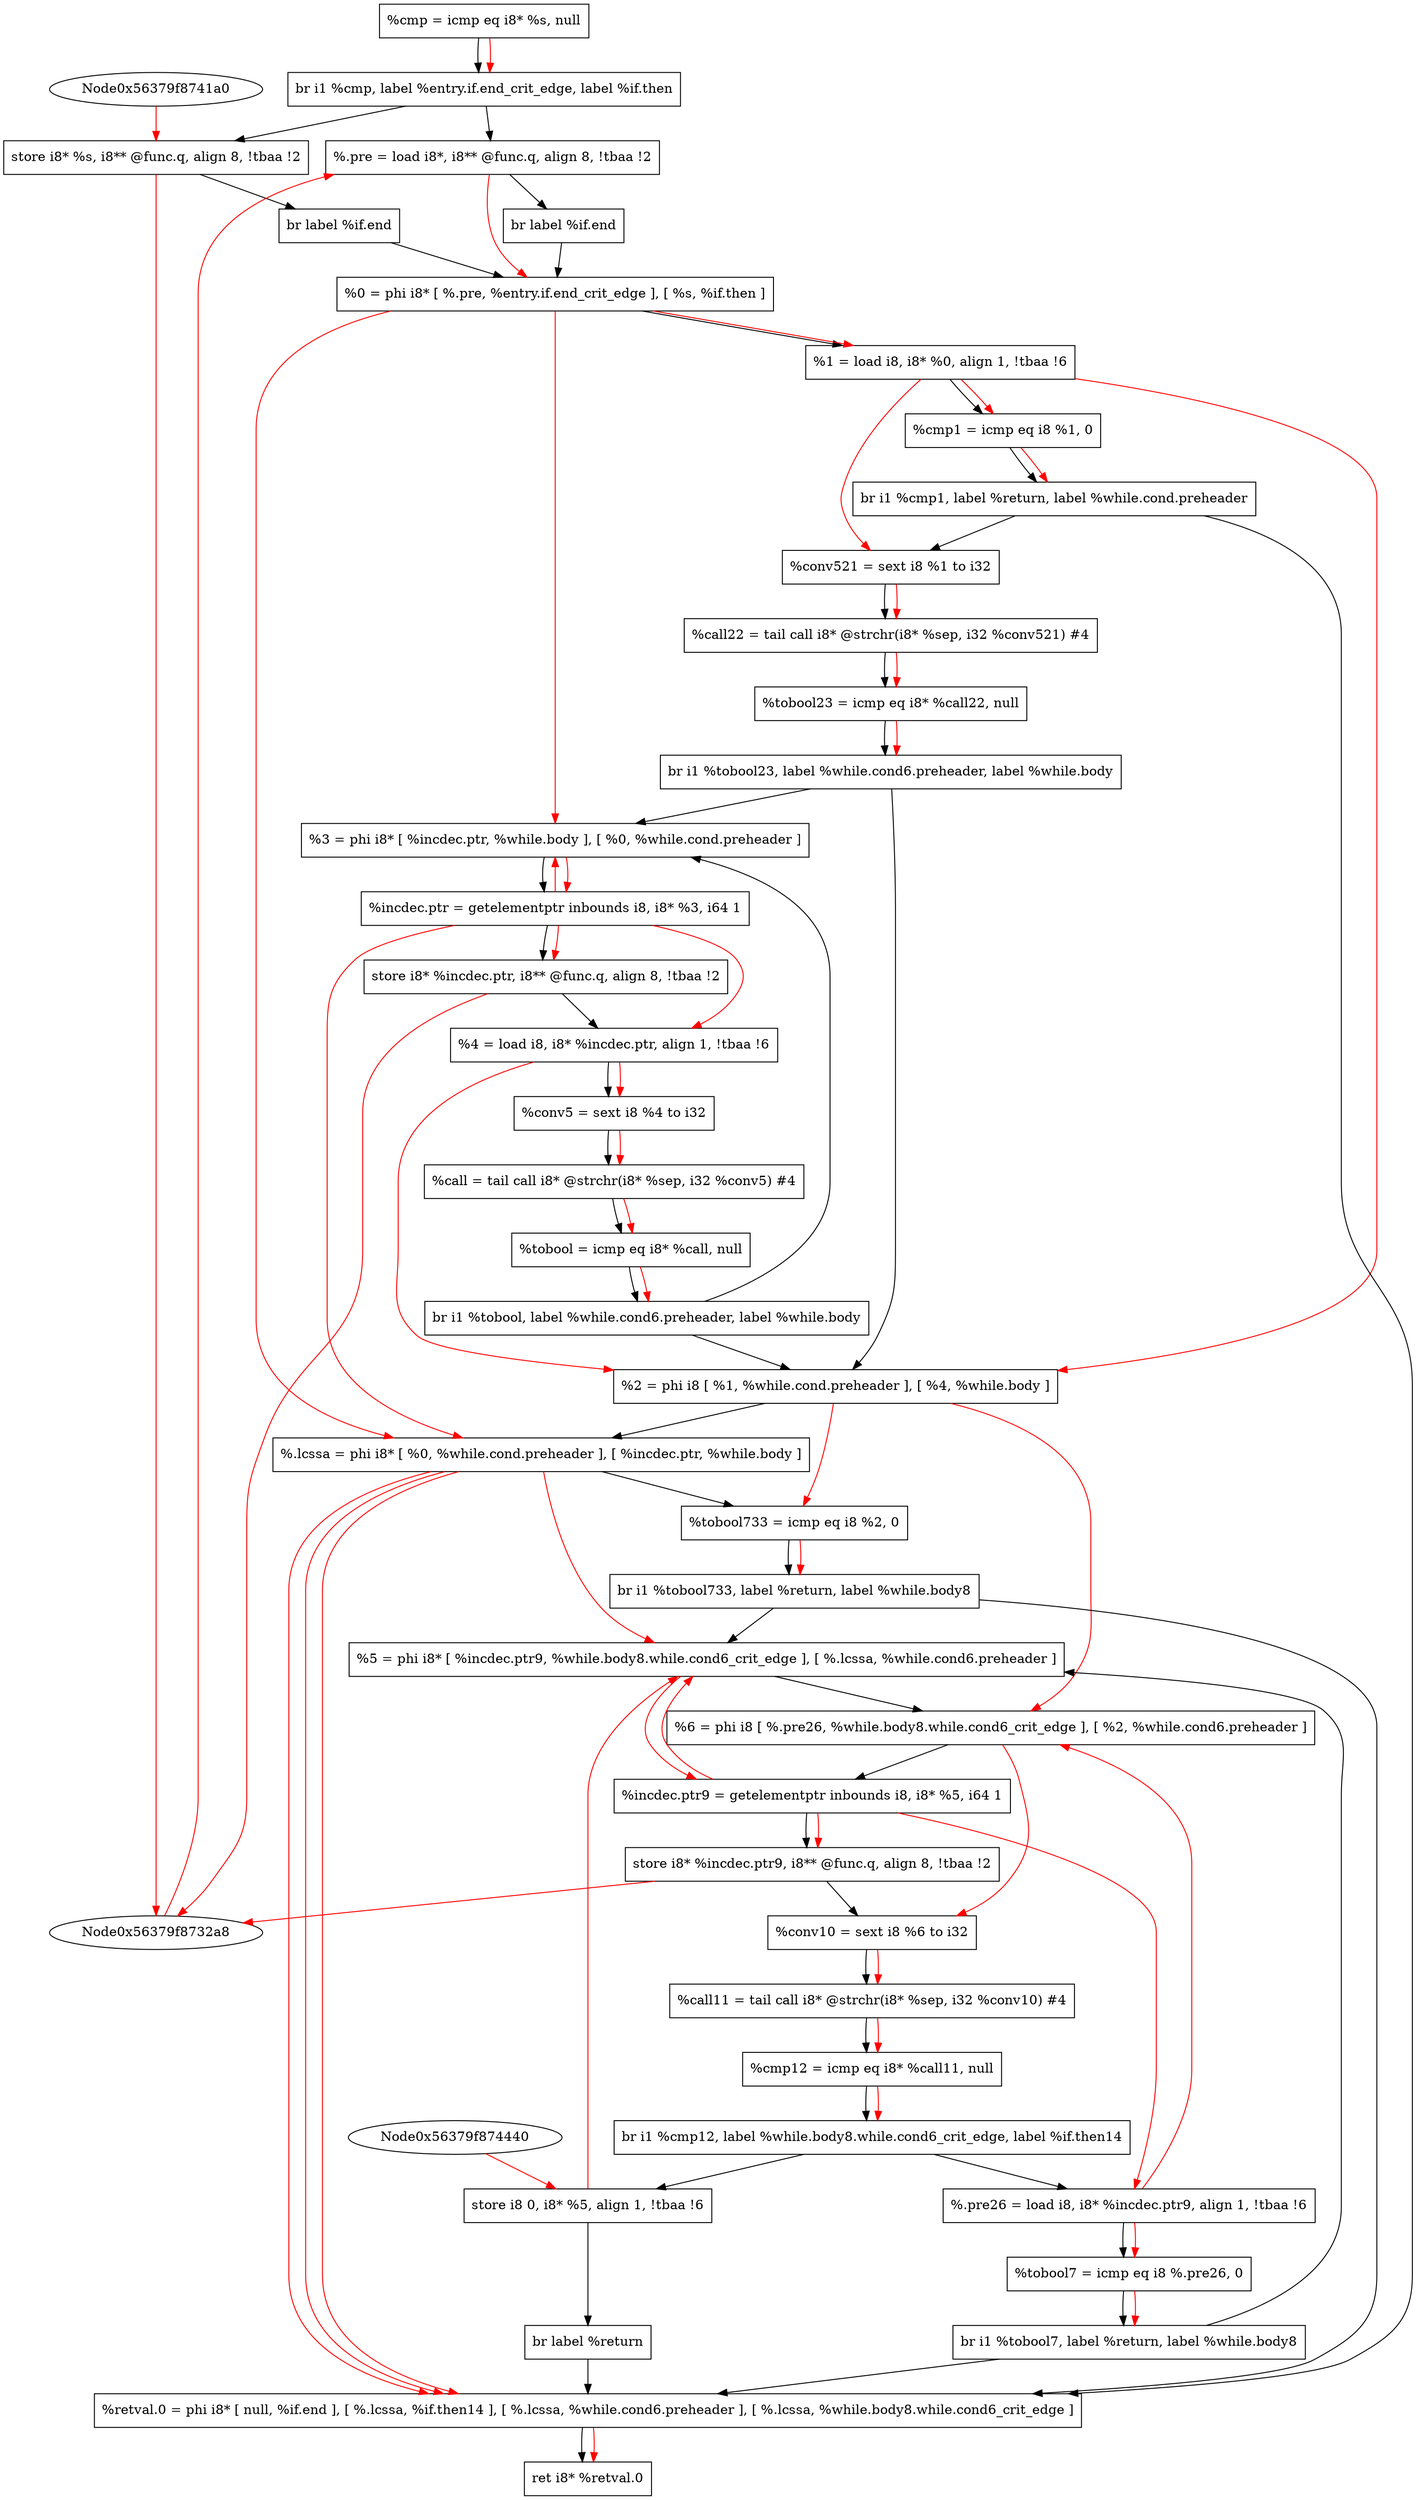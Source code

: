digraph "CDFG for'func' function" {
	Node0x56379f874400[shape=record, label="  %cmp = icmp eq i8* %s, null"];
	Node0x56379f7fcc98[shape=record, label="  br i1 %cmp, label %entry.if.end_crit_edge, label %if.then"];
	Node0x56379f874388[shape=record, label="  %.pre = load i8*, i8** @func.q, align 8, !tbaa !2"];
	Node0x56379f8755a8[shape=record, label="  br label %if.end"];
	Node0x56379f875620[shape=record, label="  store i8* %s, i8** @func.q, align 8, !tbaa !2"];
	Node0x56379f874598[shape=record, label="  br label %if.end"];
	Node0x56379f875c88[shape=record, label="  %0 = phi i8* [ %.pre, %entry.if.end_crit_edge ], [ %s, %if.then ]"];
	Node0x56379f875548[shape=record, label="  %1 = load i8, i8* %0, align 1, !tbaa !6"];
	Node0x56379f876440[shape=record, label="  %cmp1 = icmp eq i8 %1, 0"];
	Node0x56379f808348[shape=record, label="  br i1 %cmp1, label %return, label %while.cond.preheader"];
	Node0x56379f8765e8[shape=record, label="  %conv521 = sext i8 %1 to i32"];
	Node0x56379f876788[shape=record, label="  %call22 = tail call i8* @strchr(i8* %sep, i32 %conv521) #4"];
	Node0x56379f876a00[shape=record, label="  %tobool23 = icmp eq i8* %call22, null"];
	Node0x56379f808588[shape=record, label="  br i1 %tobool23, label %while.cond6.preheader, label %while.body"];
	Node0x56379f876cf8[shape=record, label="  %2 = phi i8 [ %1, %while.cond.preheader ], [ %4, %while.body ]"];
	Node0x56379f876df8[shape=record, label="  %.lcssa = phi i8* [ %0, %while.cond.preheader ], [ %incdec.ptr, %while.body ]"];
	Node0x56379f876ec0[shape=record, label="  %tobool733 = icmp eq i8 %2, 0"];
	Node0x56379f877058[shape=record, label="  br i1 %tobool733, label %return, label %while.body8"];
	Node0x56379f8770d8[shape=record, label="  %3 = phi i8* [ %incdec.ptr, %while.body ], [ %0, %while.cond.preheader ]"];
	Node0x56379f8771a0[shape=record, label="  %incdec.ptr = getelementptr inbounds i8, i8* %3, i64 1"];
	Node0x56379f877220[shape=record, label="  store i8* %incdec.ptr, i8** @func.q, align 8, !tbaa !2"];
	Node0x56379f876b38[shape=record, label="  %4 = load i8, i8* %incdec.ptr, align 1, !tbaa !6"];
	Node0x56379f876c08[shape=record, label="  %conv5 = sext i8 %4 to i32"];
	Node0x56379f877978[shape=record, label="  %call = tail call i8* @strchr(i8* %sep, i32 %conv5) #4"];
	Node0x56379f877a50[shape=record, label="  %tobool = icmp eq i8* %call, null"];
	Node0x56379f877ad8[shape=record, label="  br i1 %tobool, label %while.cond6.preheader, label %while.body"];
	Node0x56379f877c08[shape=record, label="  %5 = phi i8* [ %incdec.ptr9, %while.body8.while.cond6_crit_edge ], [ %.lcssa, %while.cond6.preheader ]"];
	Node0x56379f877d58[shape=record, label="  %6 = phi i8 [ %.pre26, %while.body8.while.cond6_crit_edge ], [ %2, %while.cond6.preheader ]"];
	Node0x56379f877e20[shape=record, label="  %incdec.ptr9 = getelementptr inbounds i8, i8* %5, i64 1"];
	Node0x56379f8781c0[shape=record, label="  store i8* %incdec.ptr9, i8** @func.q, align 8, !tbaa !2"];
	Node0x56379f876fc8[shape=record, label="  %conv10 = sext i8 %6 to i32"];
	Node0x56379f8782d8[shape=record, label="  %call11 = tail call i8* @strchr(i8* %sep, i32 %conv10) #4"];
	Node0x56379f8783b0[shape=record, label="  %cmp12 = icmp eq i8* %call11, null"];
	Node0x56379f8784e8[shape=record, label="  br i1 %cmp12, label %while.body8.while.cond6_crit_edge, label %if.then14"];
	Node0x56379f877b88[shape=record, label="  %.pre26 = load i8, i8* %incdec.ptr9, align 1, !tbaa !6"];
	Node0x56379f878560[shape=record, label="  %tobool7 = icmp eq i8 %.pre26, 0"];
	Node0x56379f878608[shape=record, label="  br i1 %tobool7, label %return, label %while.body8"];
	Node0x56379f878680[shape=record, label="  store i8 0, i8* %5, align 1, !tbaa !6"];
	Node0x56379f878458[shape=record, label="  br label %return"];
	Node0x56379f8786d8[shape=record, label="  %retval.0 = phi i8* [ null, %if.end ], [ %.lcssa, %if.then14 ], [ %.lcssa, %while.cond6.preheader ], [ %.lcssa, %while.body8.while.cond6_crit_edge ]"];
	Node0x56379f876508[shape=record, label="  ret i8* %retval.0"];
	Node0x56379f874400 -> Node0x56379f7fcc98
	Node0x56379f7fcc98 -> Node0x56379f874388
	Node0x56379f7fcc98 -> Node0x56379f875620
	Node0x56379f874388 -> Node0x56379f8755a8
	Node0x56379f8755a8 -> Node0x56379f875c88
	Node0x56379f875620 -> Node0x56379f874598
	Node0x56379f874598 -> Node0x56379f875c88
	Node0x56379f875c88 -> Node0x56379f875548
	Node0x56379f875548 -> Node0x56379f876440
	Node0x56379f876440 -> Node0x56379f808348
	Node0x56379f808348 -> Node0x56379f8786d8
	Node0x56379f808348 -> Node0x56379f8765e8
	Node0x56379f8765e8 -> Node0x56379f876788
	Node0x56379f876788 -> Node0x56379f876a00
	Node0x56379f876a00 -> Node0x56379f808588
	Node0x56379f808588 -> Node0x56379f876cf8
	Node0x56379f808588 -> Node0x56379f8770d8
	Node0x56379f876cf8 -> Node0x56379f876df8
	Node0x56379f876df8 -> Node0x56379f876ec0
	Node0x56379f876ec0 -> Node0x56379f877058
	Node0x56379f877058 -> Node0x56379f8786d8
	Node0x56379f877058 -> Node0x56379f877c08
	Node0x56379f8770d8 -> Node0x56379f8771a0
	Node0x56379f8771a0 -> Node0x56379f877220
	Node0x56379f877220 -> Node0x56379f876b38
	Node0x56379f876b38 -> Node0x56379f876c08
	Node0x56379f876c08 -> Node0x56379f877978
	Node0x56379f877978 -> Node0x56379f877a50
	Node0x56379f877a50 -> Node0x56379f877ad8
	Node0x56379f877ad8 -> Node0x56379f876cf8
	Node0x56379f877ad8 -> Node0x56379f8770d8
	Node0x56379f877c08 -> Node0x56379f877d58
	Node0x56379f877d58 -> Node0x56379f877e20
	Node0x56379f877e20 -> Node0x56379f8781c0
	Node0x56379f8781c0 -> Node0x56379f876fc8
	Node0x56379f876fc8 -> Node0x56379f8782d8
	Node0x56379f8782d8 -> Node0x56379f8783b0
	Node0x56379f8783b0 -> Node0x56379f8784e8
	Node0x56379f8784e8 -> Node0x56379f877b88
	Node0x56379f8784e8 -> Node0x56379f878680
	Node0x56379f877b88 -> Node0x56379f878560
	Node0x56379f878560 -> Node0x56379f878608
	Node0x56379f878608 -> Node0x56379f8786d8
	Node0x56379f878608 -> Node0x56379f877c08
	Node0x56379f878680 -> Node0x56379f878458
	Node0x56379f878458 -> Node0x56379f8786d8
	Node0x56379f8786d8 -> Node0x56379f876508
edge [color=red]
	Node0x56379f874400 -> Node0x56379f7fcc98
	Node0x56379f8732a8 -> Node0x56379f874388
	Node0x56379f8741a0 -> Node0x56379f875620
	Node0x56379f875620 -> Node0x56379f8732a8
	Node0x56379f874388 -> Node0x56379f875c88
	Node0x56379f875c88 -> Node0x56379f875548
	Node0x56379f875548 -> Node0x56379f876440
	Node0x56379f876440 -> Node0x56379f808348
	Node0x56379f875548 -> Node0x56379f8765e8
	Node0x56379f8765e8 -> Node0x56379f876788
	Node0x56379f876788 -> Node0x56379f876a00
	Node0x56379f876a00 -> Node0x56379f808588
	Node0x56379f875548 -> Node0x56379f876cf8
	Node0x56379f876b38 -> Node0x56379f876cf8
	Node0x56379f875c88 -> Node0x56379f876df8
	Node0x56379f8771a0 -> Node0x56379f876df8
	Node0x56379f876cf8 -> Node0x56379f876ec0
	Node0x56379f876ec0 -> Node0x56379f877058
	Node0x56379f8771a0 -> Node0x56379f8770d8
	Node0x56379f875c88 -> Node0x56379f8770d8
	Node0x56379f8770d8 -> Node0x56379f8771a0
	Node0x56379f8771a0 -> Node0x56379f877220
	Node0x56379f877220 -> Node0x56379f8732a8
	Node0x56379f8771a0 -> Node0x56379f876b38
	Node0x56379f876b38 -> Node0x56379f876c08
	Node0x56379f876c08 -> Node0x56379f877978
	Node0x56379f877978 -> Node0x56379f877a50
	Node0x56379f877a50 -> Node0x56379f877ad8
	Node0x56379f877e20 -> Node0x56379f877c08
	Node0x56379f876df8 -> Node0x56379f877c08
	Node0x56379f877b88 -> Node0x56379f877d58
	Node0x56379f876cf8 -> Node0x56379f877d58
	Node0x56379f877c08 -> Node0x56379f877e20
	Node0x56379f877e20 -> Node0x56379f8781c0
	Node0x56379f8781c0 -> Node0x56379f8732a8
	Node0x56379f877d58 -> Node0x56379f876fc8
	Node0x56379f876fc8 -> Node0x56379f8782d8
	Node0x56379f8782d8 -> Node0x56379f8783b0
	Node0x56379f8783b0 -> Node0x56379f8784e8
	Node0x56379f877e20 -> Node0x56379f877b88
	Node0x56379f877b88 -> Node0x56379f878560
	Node0x56379f878560 -> Node0x56379f878608
	Node0x56379f874440 -> Node0x56379f878680
	Node0x56379f878680 -> Node0x56379f877c08
	Node0x56379f876df8 -> Node0x56379f8786d8
	Node0x56379f876df8 -> Node0x56379f8786d8
	Node0x56379f876df8 -> Node0x56379f8786d8
	Node0x56379f8786d8 -> Node0x56379f876508
}
